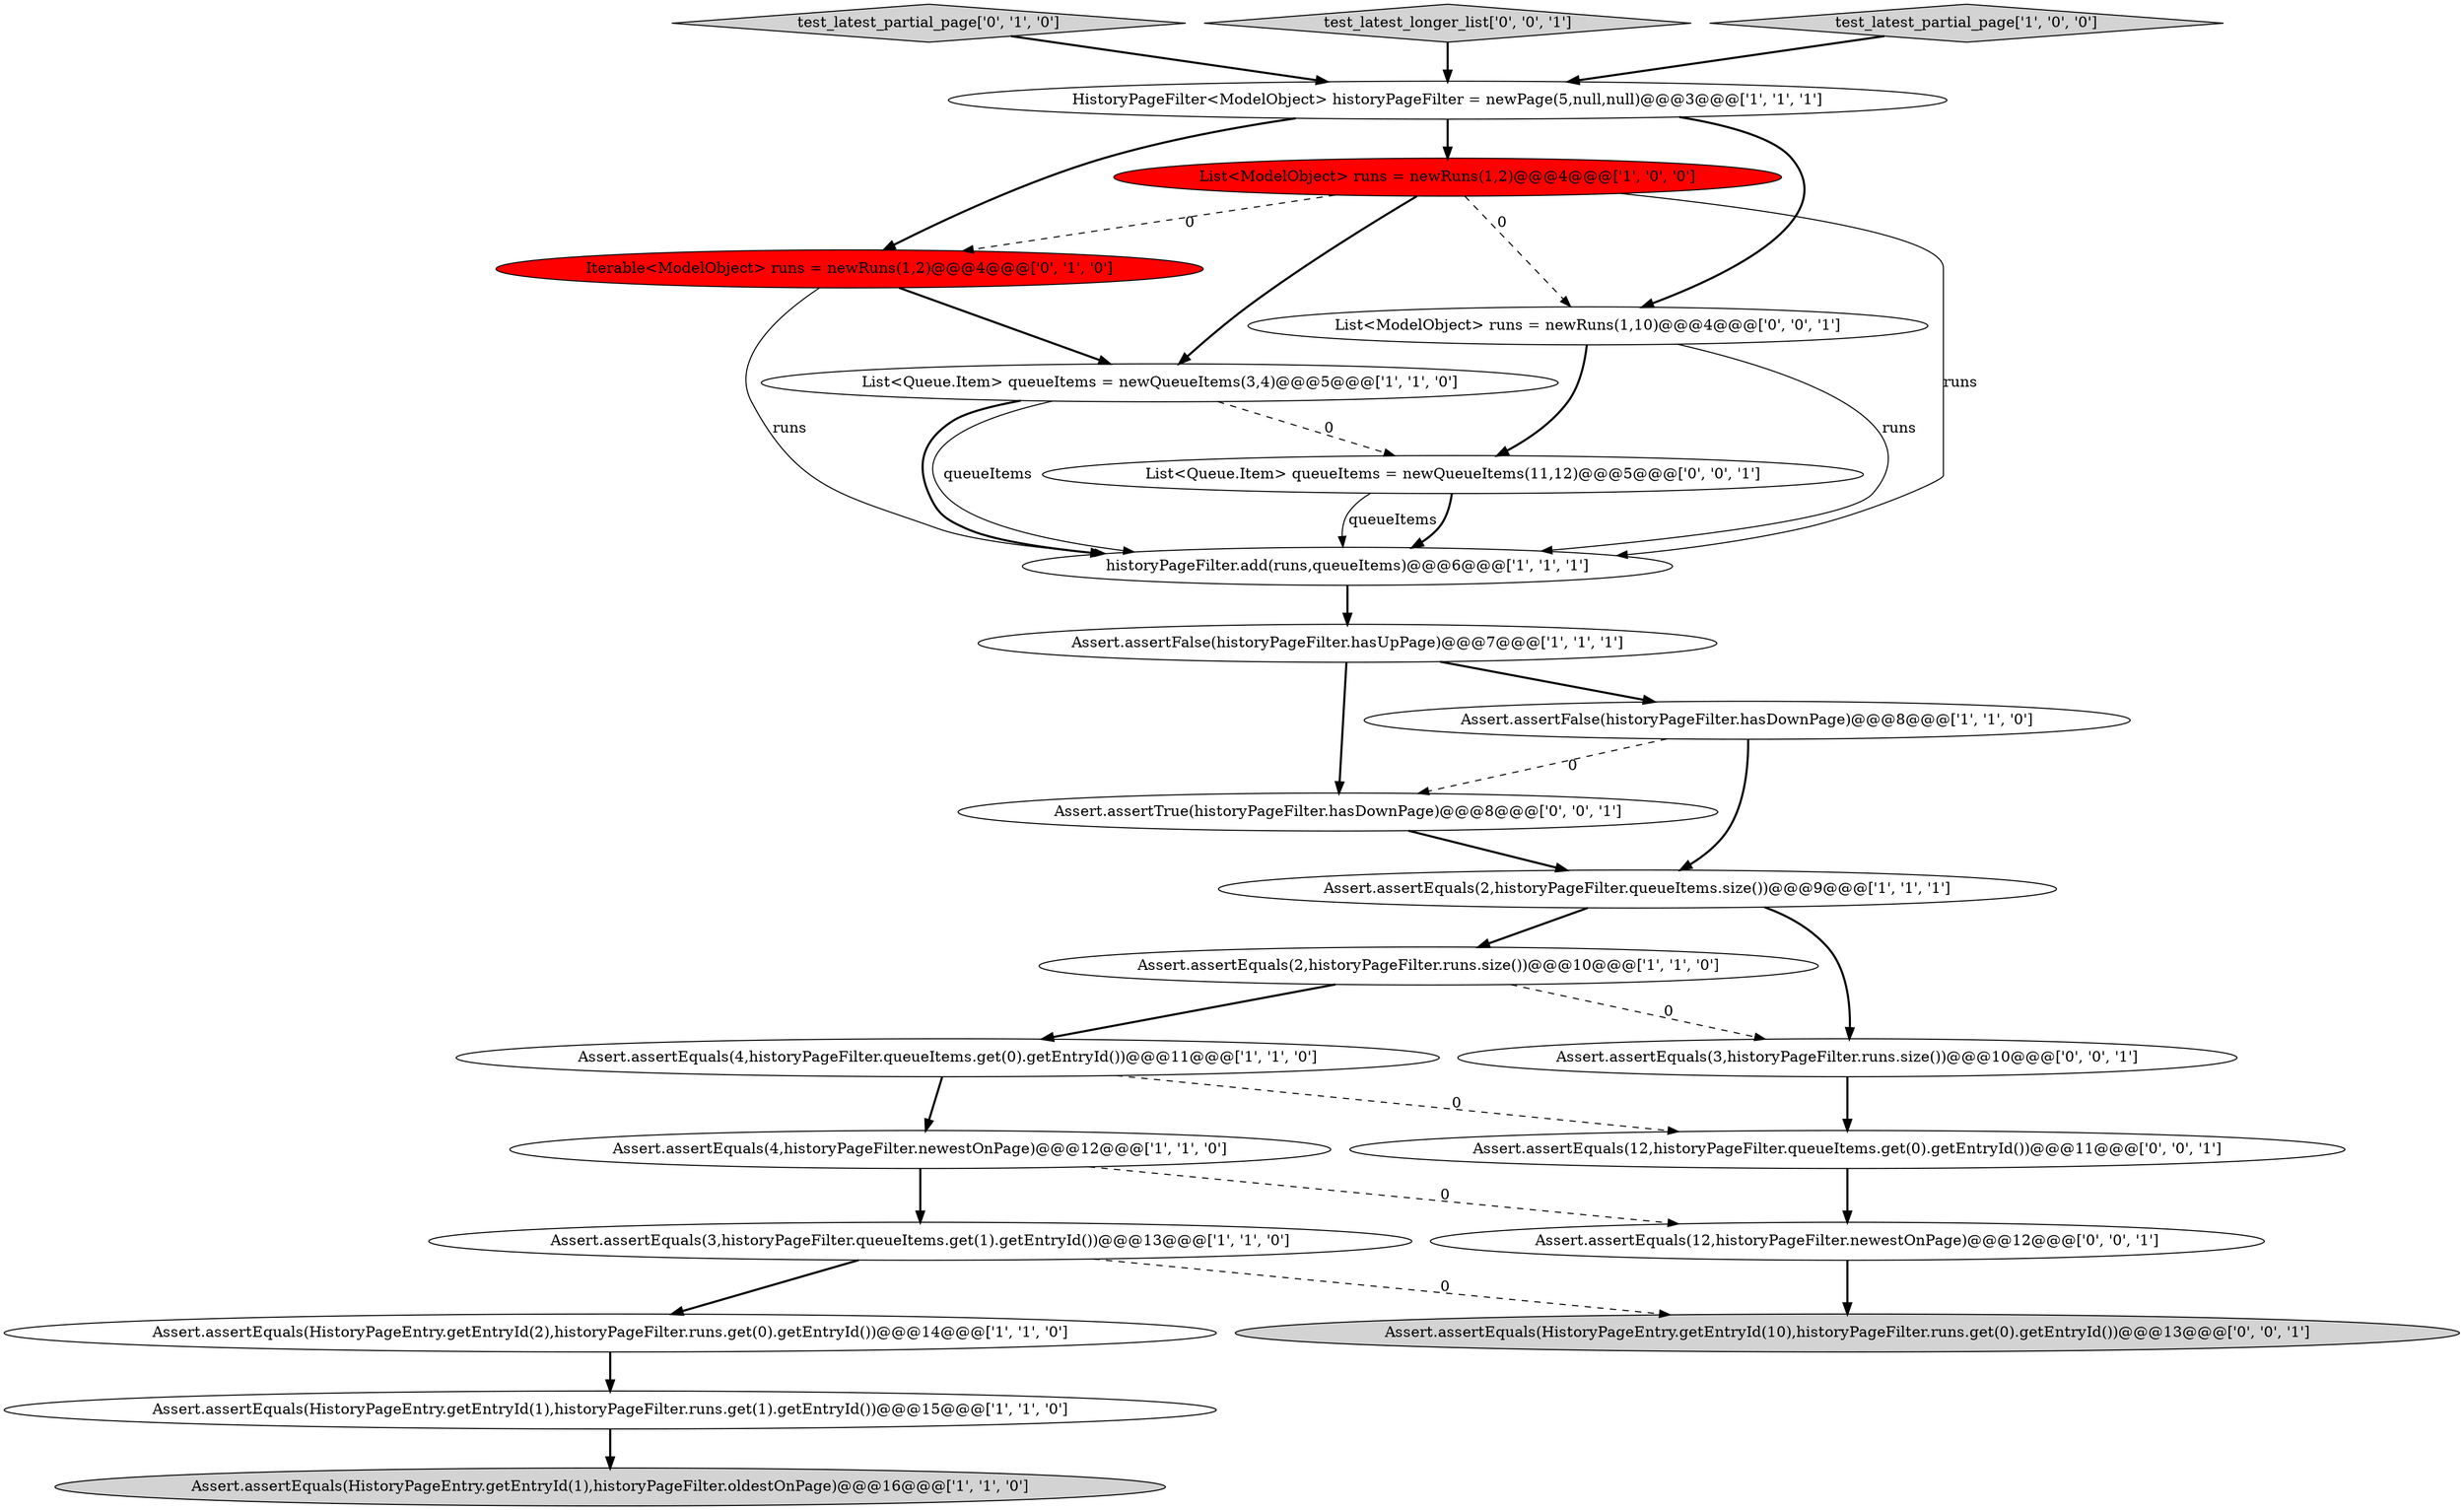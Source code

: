 digraph {
14 [style = filled, label = "Assert.assertEquals(HistoryPageEntry.getEntryId(1),historyPageFilter.oldestOnPage)@@@16@@@['1', '1', '0']", fillcolor = lightgray, shape = ellipse image = "AAA0AAABBB1BBB"];
2 [style = filled, label = "historyPageFilter.add(runs,queueItems)@@@6@@@['1', '1', '1']", fillcolor = white, shape = ellipse image = "AAA0AAABBB1BBB"];
1 [style = filled, label = "Assert.assertEquals(3,historyPageFilter.queueItems.get(1).getEntryId())@@@13@@@['1', '1', '0']", fillcolor = white, shape = ellipse image = "AAA0AAABBB1BBB"];
4 [style = filled, label = "Assert.assertEquals(4,historyPageFilter.newestOnPage)@@@12@@@['1', '1', '0']", fillcolor = white, shape = ellipse image = "AAA0AAABBB1BBB"];
5 [style = filled, label = "List<Queue.Item> queueItems = newQueueItems(3,4)@@@5@@@['1', '1', '0']", fillcolor = white, shape = ellipse image = "AAA0AAABBB1BBB"];
18 [style = filled, label = "Assert.assertEquals(12,historyPageFilter.newestOnPage)@@@12@@@['0', '0', '1']", fillcolor = white, shape = ellipse image = "AAA0AAABBB3BBB"];
17 [style = filled, label = "List<ModelObject> runs = newRuns(1,10)@@@4@@@['0', '0', '1']", fillcolor = white, shape = ellipse image = "AAA0AAABBB3BBB"];
9 [style = filled, label = "Assert.assertEquals(HistoryPageEntry.getEntryId(1),historyPageFilter.runs.get(1).getEntryId())@@@15@@@['1', '1', '0']", fillcolor = white, shape = ellipse image = "AAA0AAABBB1BBB"];
6 [style = filled, label = "Assert.assertEquals(4,historyPageFilter.queueItems.get(0).getEntryId())@@@11@@@['1', '1', '0']", fillcolor = white, shape = ellipse image = "AAA0AAABBB1BBB"];
22 [style = filled, label = "List<Queue.Item> queueItems = newQueueItems(11,12)@@@5@@@['0', '0', '1']", fillcolor = white, shape = ellipse image = "AAA0AAABBB3BBB"];
16 [style = filled, label = "test_latest_partial_page['0', '1', '0']", fillcolor = lightgray, shape = diamond image = "AAA0AAABBB2BBB"];
15 [style = filled, label = "Iterable<ModelObject> runs = newRuns(1,2)@@@4@@@['0', '1', '0']", fillcolor = red, shape = ellipse image = "AAA1AAABBB2BBB"];
21 [style = filled, label = "Assert.assertEquals(3,historyPageFilter.runs.size())@@@10@@@['0', '0', '1']", fillcolor = white, shape = ellipse image = "AAA0AAABBB3BBB"];
19 [style = filled, label = "Assert.assertEquals(12,historyPageFilter.queueItems.get(0).getEntryId())@@@11@@@['0', '0', '1']", fillcolor = white, shape = ellipse image = "AAA0AAABBB3BBB"];
3 [style = filled, label = "List<ModelObject> runs = newRuns(1,2)@@@4@@@['1', '0', '0']", fillcolor = red, shape = ellipse image = "AAA1AAABBB1BBB"];
11 [style = filled, label = "Assert.assertEquals(2,historyPageFilter.queueItems.size())@@@9@@@['1', '1', '1']", fillcolor = white, shape = ellipse image = "AAA0AAABBB1BBB"];
7 [style = filled, label = "Assert.assertFalse(historyPageFilter.hasUpPage)@@@7@@@['1', '1', '1']", fillcolor = white, shape = ellipse image = "AAA0AAABBB1BBB"];
20 [style = filled, label = "Assert.assertEquals(HistoryPageEntry.getEntryId(10),historyPageFilter.runs.get(0).getEntryId())@@@13@@@['0', '0', '1']", fillcolor = lightgray, shape = ellipse image = "AAA0AAABBB3BBB"];
13 [style = filled, label = "HistoryPageFilter<ModelObject> historyPageFilter = newPage(5,null,null)@@@3@@@['1', '1', '1']", fillcolor = white, shape = ellipse image = "AAA0AAABBB1BBB"];
0 [style = filled, label = "Assert.assertEquals(HistoryPageEntry.getEntryId(2),historyPageFilter.runs.get(0).getEntryId())@@@14@@@['1', '1', '0']", fillcolor = white, shape = ellipse image = "AAA0AAABBB1BBB"];
23 [style = filled, label = "Assert.assertTrue(historyPageFilter.hasDownPage)@@@8@@@['0', '0', '1']", fillcolor = white, shape = ellipse image = "AAA0AAABBB3BBB"];
12 [style = filled, label = "Assert.assertEquals(2,historyPageFilter.runs.size())@@@10@@@['1', '1', '0']", fillcolor = white, shape = ellipse image = "AAA0AAABBB1BBB"];
24 [style = filled, label = "test_latest_longer_list['0', '0', '1']", fillcolor = lightgray, shape = diamond image = "AAA0AAABBB3BBB"];
8 [style = filled, label = "Assert.assertFalse(historyPageFilter.hasDownPage)@@@8@@@['1', '1', '0']", fillcolor = white, shape = ellipse image = "AAA0AAABBB1BBB"];
10 [style = filled, label = "test_latest_partial_page['1', '0', '0']", fillcolor = lightgray, shape = diamond image = "AAA0AAABBB1BBB"];
4->18 [style = dashed, label="0"];
22->2 [style = solid, label="queueItems"];
0->9 [style = bold, label=""];
16->13 [style = bold, label=""];
19->18 [style = bold, label=""];
3->17 [style = dashed, label="0"];
22->2 [style = bold, label=""];
21->19 [style = bold, label=""];
11->21 [style = bold, label=""];
5->2 [style = solid, label="queueItems"];
3->2 [style = solid, label="runs"];
11->12 [style = bold, label=""];
1->0 [style = bold, label=""];
17->22 [style = bold, label=""];
7->8 [style = bold, label=""];
12->6 [style = bold, label=""];
17->2 [style = solid, label="runs"];
12->21 [style = dashed, label="0"];
15->5 [style = bold, label=""];
1->20 [style = dashed, label="0"];
6->4 [style = bold, label=""];
13->17 [style = bold, label=""];
5->2 [style = bold, label=""];
3->5 [style = bold, label=""];
18->20 [style = bold, label=""];
13->3 [style = bold, label=""];
10->13 [style = bold, label=""];
7->23 [style = bold, label=""];
6->19 [style = dashed, label="0"];
9->14 [style = bold, label=""];
3->15 [style = dashed, label="0"];
4->1 [style = bold, label=""];
13->15 [style = bold, label=""];
2->7 [style = bold, label=""];
23->11 [style = bold, label=""];
8->11 [style = bold, label=""];
15->2 [style = solid, label="runs"];
8->23 [style = dashed, label="0"];
24->13 [style = bold, label=""];
5->22 [style = dashed, label="0"];
}
